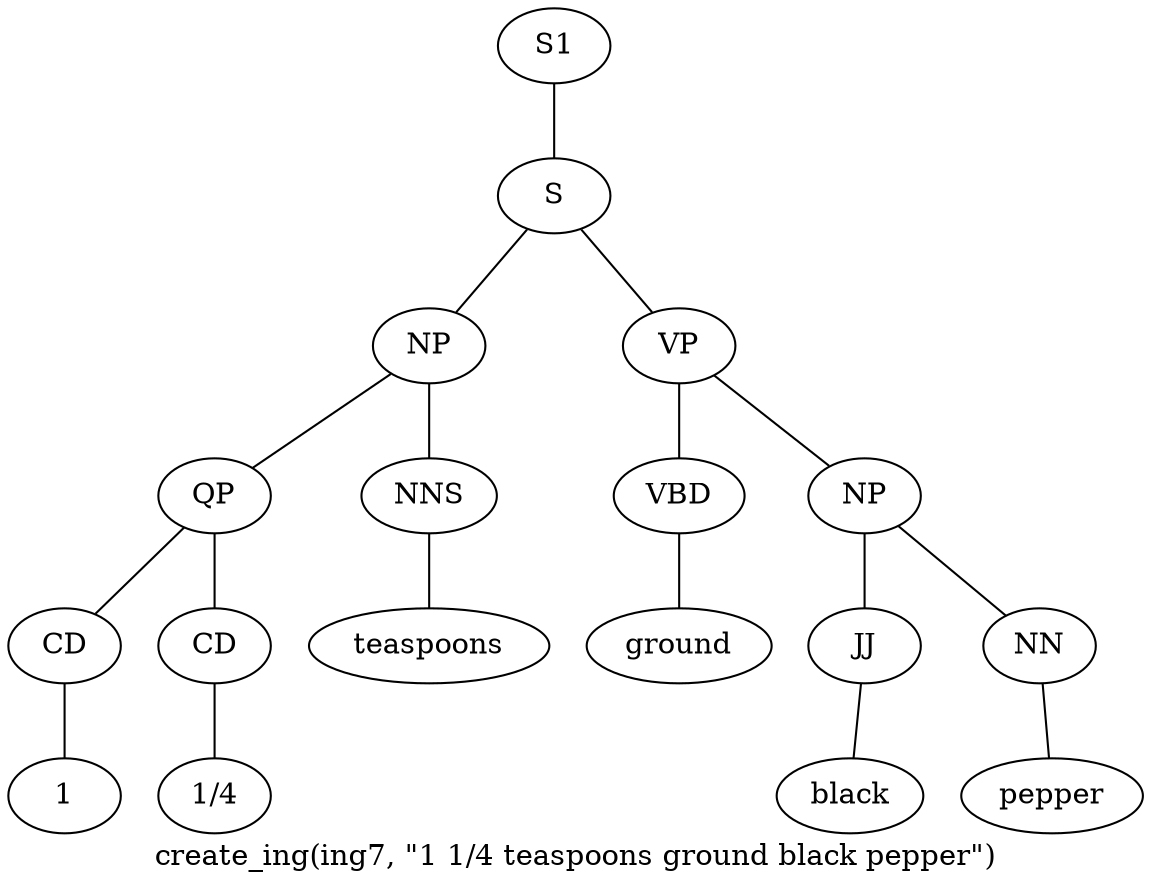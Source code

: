 graph SyntaxGraph {
	label = "create_ing(ing7, \"1 1/4 teaspoons ground black pepper\")";
	Node0 [label="S1"];
	Node1 [label="S"];
	Node2 [label="NP"];
	Node3 [label="QP"];
	Node4 [label="CD"];
	Node5 [label="1"];
	Node6 [label="CD"];
	Node7 [label="1/4"];
	Node8 [label="NNS"];
	Node9 [label="teaspoons"];
	Node10 [label="VP"];
	Node11 [label="VBD"];
	Node12 [label="ground"];
	Node13 [label="NP"];
	Node14 [label="JJ"];
	Node15 [label="black"];
	Node16 [label="NN"];
	Node17 [label="pepper"];

	Node0 -- Node1;
	Node1 -- Node2;
	Node1 -- Node10;
	Node2 -- Node3;
	Node2 -- Node8;
	Node3 -- Node4;
	Node3 -- Node6;
	Node4 -- Node5;
	Node6 -- Node7;
	Node8 -- Node9;
	Node10 -- Node11;
	Node10 -- Node13;
	Node11 -- Node12;
	Node13 -- Node14;
	Node13 -- Node16;
	Node14 -- Node15;
	Node16 -- Node17;
}